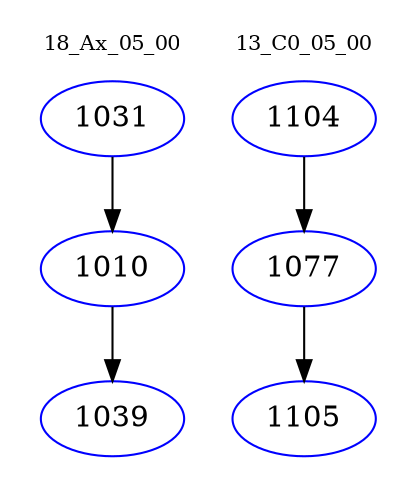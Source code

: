 digraph{
subgraph cluster_0 {
color = white
label = "18_Ax_05_00";
fontsize=10;
T0_1031 [label="1031", color="blue"]
T0_1031 -> T0_1010 [color="black"]
T0_1010 [label="1010", color="blue"]
T0_1010 -> T0_1039 [color="black"]
T0_1039 [label="1039", color="blue"]
}
subgraph cluster_1 {
color = white
label = "13_C0_05_00";
fontsize=10;
T1_1104 [label="1104", color="blue"]
T1_1104 -> T1_1077 [color="black"]
T1_1077 [label="1077", color="blue"]
T1_1077 -> T1_1105 [color="black"]
T1_1105 [label="1105", color="blue"]
}
}
